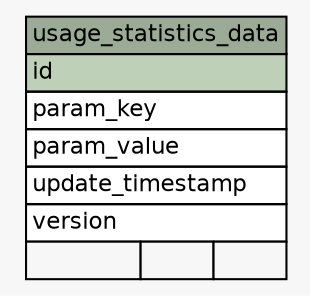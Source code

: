 // dot 2.28.0 on Windows Vista 6.0
// SchemaSpy rev 590
digraph "usage_statistics_data" {
  graph [
    rankdir="RL"
    bgcolor="#f7f7f7"
    nodesep="0.18"
    ranksep="0.46"
    fontname="Helvetica"
    fontsize="11"
  ];
  node [
    fontname="Helvetica"
    fontsize="11"
    shape="plaintext"
  ];
  edge [
    arrowsize="0.8"
  ];
  "usage_statistics_data" [
    label=<
    <TABLE BORDER="0" CELLBORDER="1" CELLSPACING="0" BGCOLOR="#ffffff">
      <TR><TD COLSPAN="3" BGCOLOR="#9bab96" ALIGN="CENTER">usage_statistics_data</TD></TR>
      <TR><TD PORT="id" COLSPAN="3" BGCOLOR="#bed1b8" ALIGN="LEFT">id</TD></TR>
      <TR><TD PORT="param_key" COLSPAN="3" ALIGN="LEFT">param_key</TD></TR>
      <TR><TD PORT="param_value" COLSPAN="3" ALIGN="LEFT">param_value</TD></TR>
      <TR><TD PORT="update_timestamp" COLSPAN="3" ALIGN="LEFT">update_timestamp</TD></TR>
      <TR><TD PORT="version" COLSPAN="3" ALIGN="LEFT">version</TD></TR>
      <TR><TD ALIGN="LEFT" BGCOLOR="#f7f7f7">  </TD><TD ALIGN="RIGHT" BGCOLOR="#f7f7f7">  </TD><TD ALIGN="RIGHT" BGCOLOR="#f7f7f7">  </TD></TR>
    </TABLE>>
    URL="tables/usage_statistics_data.html"
    tooltip="usage_statistics_data"
  ];
}
